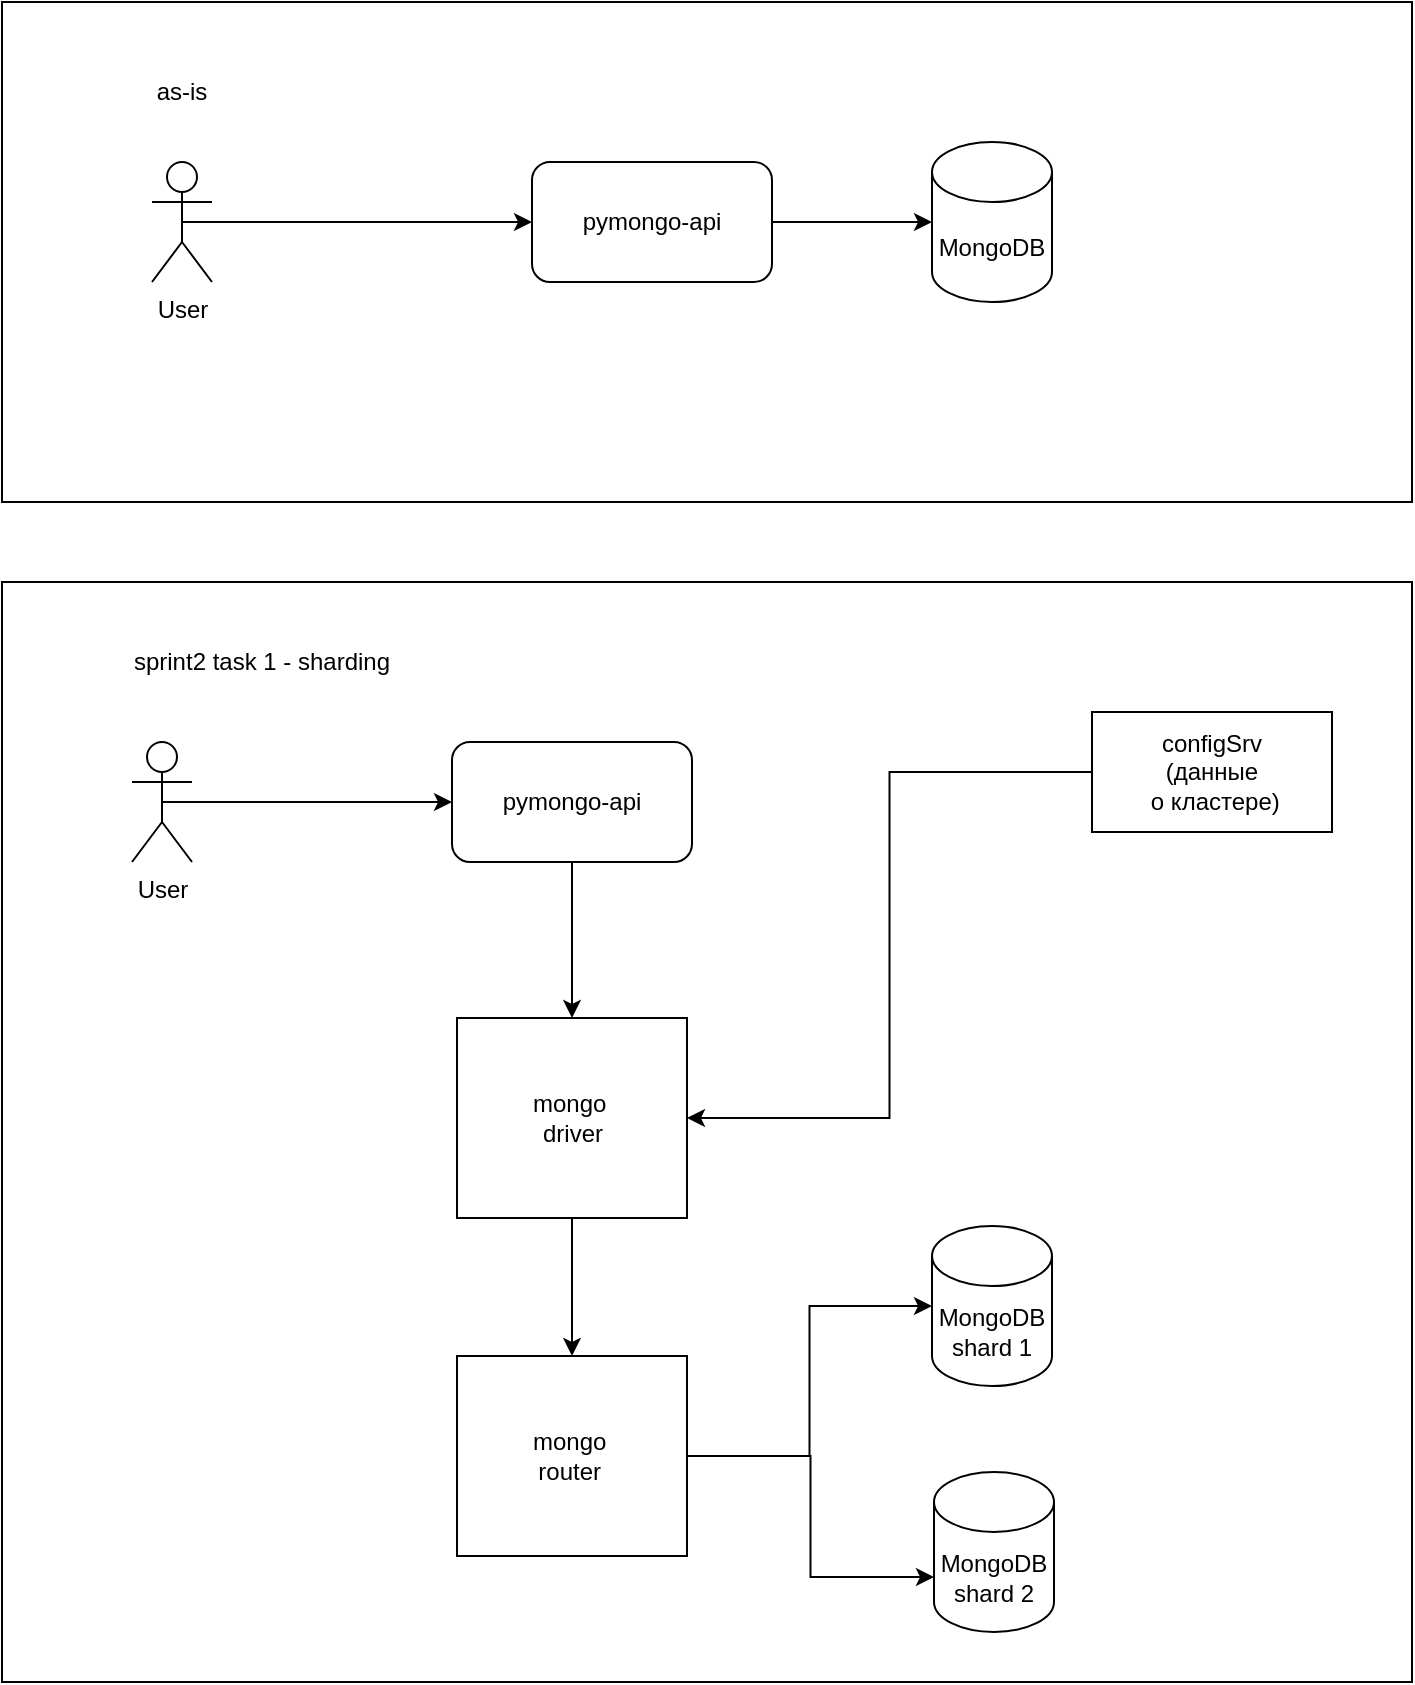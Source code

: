 <mxfile version="24.7.17">
  <diagram name="Page-1" id="-H_mtQnk-PTXWXPvYvuk">
    <mxGraphModel dx="3444" dy="2020" grid="1" gridSize="10" guides="1" tooltips="1" connect="1" arrows="0" fold="1" page="1" pageScale="1" pageWidth="4681" pageHeight="3300" math="0" shadow="0">
      <root>
        <mxCell id="0" />
        <mxCell id="1" parent="0" />
        <mxCell id="fnRWYfsaQO0EPqaBbEek-6" value="" style="rounded=0;whiteSpace=wrap;html=1;align=left;" parent="1" vertex="1">
          <mxGeometry x="95" y="330" width="705" height="550" as="geometry" />
        </mxCell>
        <mxCell id="fnRWYfsaQO0EPqaBbEek-3" value="" style="rounded=0;whiteSpace=wrap;html=1;align=left;" parent="1" vertex="1">
          <mxGeometry x="95" y="40" width="705" height="250" as="geometry" />
        </mxCell>
        <mxCell id="zA23MoTUsTF4_91t8viU-2" value="MongoDB" style="shape=cylinder3;whiteSpace=wrap;html=1;boundedLbl=1;backgroundOutline=1;size=15;" parent="1" vertex="1">
          <mxGeometry x="560" y="110" width="60" height="80" as="geometry" />
        </mxCell>
        <mxCell id="zA23MoTUsTF4_91t8viU-3" value="pymongo-api" style="rounded=1;whiteSpace=wrap;html=1;" parent="1" vertex="1">
          <mxGeometry x="360" y="120" width="120" height="60" as="geometry" />
        </mxCell>
        <mxCell id="zA23MoTUsTF4_91t8viU-4" style="edgeStyle=orthogonalEdgeStyle;rounded=0;orthogonalLoop=1;jettySize=auto;html=1;exitX=1;exitY=0.5;exitDx=0;exitDy=0;entryX=0;entryY=0.5;entryDx=0;entryDy=0;entryPerimeter=0;" parent="1" source="zA23MoTUsTF4_91t8viU-3" target="zA23MoTUsTF4_91t8viU-2" edge="1">
          <mxGeometry relative="1" as="geometry" />
        </mxCell>
        <mxCell id="gZ_beA-vXtJLZaEBM_sQ-8" value="pymongo-api" style="rounded=1;whiteSpace=wrap;html=1;" parent="1" vertex="1">
          <mxGeometry x="320" y="410" width="120" height="60" as="geometry" />
        </mxCell>
        <mxCell id="gZ_beA-vXtJLZaEBM_sQ-9" style="edgeStyle=orthogonalEdgeStyle;rounded=0;orthogonalLoop=1;jettySize=auto;html=1;exitX=0.5;exitY=1;exitDx=0;exitDy=0;" parent="1" source="gZ_beA-vXtJLZaEBM_sQ-8" target="fnRWYfsaQO0EPqaBbEek-10" edge="1">
          <mxGeometry relative="1" as="geometry" />
        </mxCell>
        <mxCell id="ZVnaHanlXdLFKSegdmK0-5" value="" style="edgeStyle=orthogonalEdgeStyle;rounded=0;orthogonalLoop=1;jettySize=auto;html=1;entryX=0;entryY=0.5;entryDx=0;entryDy=0;entryPerimeter=0;" parent="1" source="gZ_beA-vXtJLZaEBM_sQ-11" target="gZ_beA-vXtJLZaEBM_sQ-10" edge="1">
          <mxGeometry relative="1" as="geometry" />
        </mxCell>
        <mxCell id="gZ_beA-vXtJLZaEBM_sQ-11" value="mongo&amp;nbsp;&lt;div&gt;&lt;span style=&quot;white-space-collapse: preserve;&quot; data-src-align=&quot;0:13&quot; class=&quot;EzKURWReUAB5oZgtQNkl&quot;&gt;router &lt;/span&gt;&lt;/div&gt;" style="rounded=0;whiteSpace=wrap;html=1;" parent="1" vertex="1">
          <mxGeometry x="322.5" y="717" width="115" height="100" as="geometry" />
        </mxCell>
        <mxCell id="ZVnaHanlXdLFKSegdmK0-2" style="edgeStyle=orthogonalEdgeStyle;rounded=0;orthogonalLoop=1;jettySize=auto;html=1;entryX=1;entryY=0.5;entryDx=0;entryDy=0;" parent="1" source="ZVnaHanlXdLFKSegdmK0-1" target="fnRWYfsaQO0EPqaBbEek-10" edge="1">
          <mxGeometry relative="1" as="geometry" />
        </mxCell>
        <mxCell id="ZVnaHanlXdLFKSegdmK0-1" value="configSrv&lt;div&gt;(&lt;font style=&quot;font-size: 12px;&quot;&gt;&lt;span style=&quot;text-wrap: nowrap; background-color: rgb(255, 255, 255);&quot;&gt;данные&lt;br&gt;&lt;/span&gt;&lt;span style=&quot;text-wrap: nowrap; background-color: initial;&quot;&gt;&amp;nbsp;о кластере&lt;/span&gt;&lt;/font&gt;)&lt;/div&gt;" style="rounded=0;whiteSpace=wrap;html=1;" parent="1" vertex="1">
          <mxGeometry x="640" y="395" width="120" height="60" as="geometry" />
        </mxCell>
        <mxCell id="ZVnaHanlXdLFKSegdmK0-6" style="edgeStyle=orthogonalEdgeStyle;rounded=0;orthogonalLoop=1;jettySize=auto;html=1;entryX=0;entryY=0;entryDx=0;entryDy=52.5;entryPerimeter=0;" parent="1" source="gZ_beA-vXtJLZaEBM_sQ-11" target="gZ_beA-vXtJLZaEBM_sQ-7" edge="1">
          <mxGeometry relative="1" as="geometry" />
        </mxCell>
        <mxCell id="fnRWYfsaQO0EPqaBbEek-1" value="User" style="shape=umlActor;verticalLabelPosition=bottom;verticalAlign=top;html=1;outlineConnect=0;" parent="1" vertex="1">
          <mxGeometry x="170" y="120" width="30" height="60" as="geometry" />
        </mxCell>
        <mxCell id="fnRWYfsaQO0EPqaBbEek-2" style="edgeStyle=orthogonalEdgeStyle;rounded=0;orthogonalLoop=1;jettySize=auto;html=1;exitX=0.5;exitY=0.5;exitDx=0;exitDy=0;exitPerimeter=0;" parent="1" source="fnRWYfsaQO0EPqaBbEek-1" edge="1">
          <mxGeometry relative="1" as="geometry">
            <mxPoint x="490" y="160" as="sourcePoint" />
            <mxPoint x="360" y="150" as="targetPoint" />
          </mxGeometry>
        </mxCell>
        <mxCell id="fnRWYfsaQO0EPqaBbEek-4" value="as-is" style="text;html=1;align=center;verticalAlign=middle;whiteSpace=wrap;rounded=0;" parent="1" vertex="1">
          <mxGeometry x="155" y="70" width="60" height="30" as="geometry" />
        </mxCell>
        <mxCell id="fnRWYfsaQO0EPqaBbEek-7" value="sprint2 task 1 -&amp;nbsp;sharding" style="text;html=1;align=center;verticalAlign=middle;whiteSpace=wrap;rounded=0;" parent="1" vertex="1">
          <mxGeometry x="150" y="355" width="150" height="30" as="geometry" />
        </mxCell>
        <mxCell id="fnRWYfsaQO0EPqaBbEek-8" value="User" style="shape=umlActor;verticalLabelPosition=bottom;verticalAlign=top;html=1;outlineConnect=0;" parent="1" vertex="1">
          <mxGeometry x="160" y="410" width="30" height="60" as="geometry" />
        </mxCell>
        <mxCell id="fnRWYfsaQO0EPqaBbEek-9" style="edgeStyle=orthogonalEdgeStyle;rounded=0;orthogonalLoop=1;jettySize=auto;html=1;exitX=0.5;exitY=0.5;exitDx=0;exitDy=0;exitPerimeter=0;entryX=0;entryY=0.5;entryDx=0;entryDy=0;" parent="1" source="fnRWYfsaQO0EPqaBbEek-8" target="gZ_beA-vXtJLZaEBM_sQ-8" edge="1">
          <mxGeometry relative="1" as="geometry">
            <mxPoint x="195" y="160" as="sourcePoint" />
            <mxPoint x="370" y="160" as="targetPoint" />
          </mxGeometry>
        </mxCell>
        <mxCell id="fnRWYfsaQO0EPqaBbEek-10" value="mongo&amp;nbsp;&lt;div&gt;&lt;span style=&quot;white-space-collapse: preserve;&quot; data-src-align=&quot;0:13&quot; class=&quot;EzKURWReUAB5oZgtQNkl&quot;&gt;driver&lt;/span&gt;&lt;/div&gt;" style="rounded=0;whiteSpace=wrap;html=1;" parent="1" vertex="1">
          <mxGeometry x="322.5" y="548" width="115" height="100" as="geometry" />
        </mxCell>
        <mxCell id="fnRWYfsaQO0EPqaBbEek-11" style="edgeStyle=orthogonalEdgeStyle;rounded=0;orthogonalLoop=1;jettySize=auto;html=1;exitX=0.5;exitY=1;exitDx=0;exitDy=0;entryX=0.5;entryY=0;entryDx=0;entryDy=0;" parent="1" source="fnRWYfsaQO0EPqaBbEek-10" target="gZ_beA-vXtJLZaEBM_sQ-11" edge="1">
          <mxGeometry relative="1" as="geometry">
            <mxPoint x="390" y="480" as="sourcePoint" />
            <mxPoint x="390" y="540" as="targetPoint" />
          </mxGeometry>
        </mxCell>
        <mxCell id="gZ_beA-vXtJLZaEBM_sQ-10" value="MongoDB&lt;br&gt;shard 1" style="shape=cylinder3;whiteSpace=wrap;html=1;boundedLbl=1;backgroundOutline=1;size=15;" parent="1" vertex="1">
          <mxGeometry x="560" y="652" width="60" height="80" as="geometry" />
        </mxCell>
        <mxCell id="gZ_beA-vXtJLZaEBM_sQ-7" value="MongoDB&lt;br&gt;shard 2" style="shape=cylinder3;whiteSpace=wrap;html=1;boundedLbl=1;backgroundOutline=1;size=15;" parent="1" vertex="1">
          <mxGeometry x="561" y="775" width="60" height="80" as="geometry" />
        </mxCell>
      </root>
    </mxGraphModel>
  </diagram>
</mxfile>

